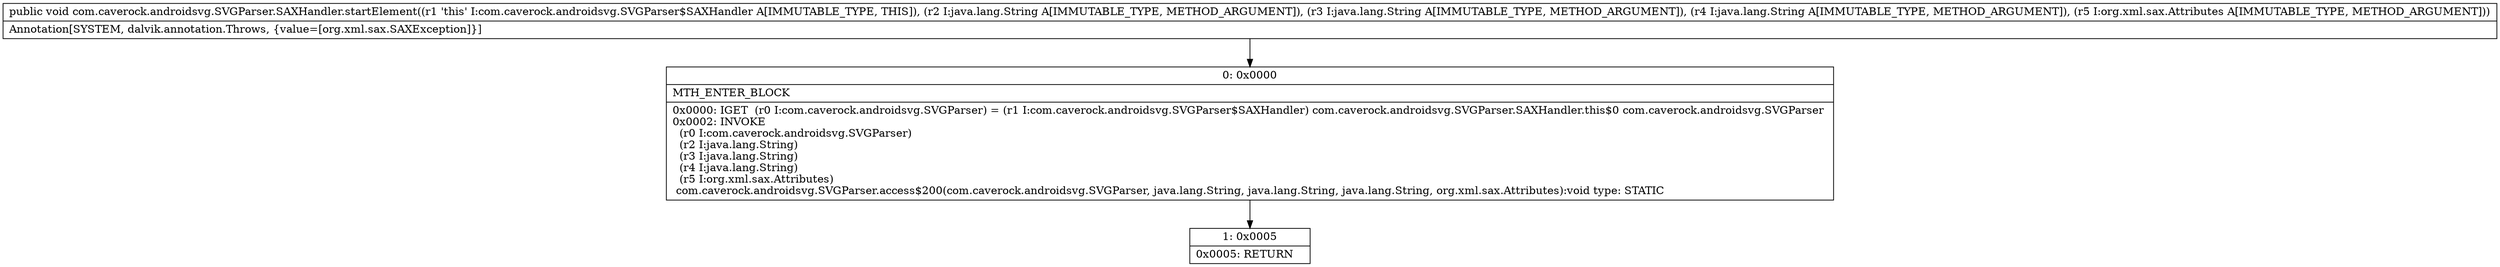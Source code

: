 digraph "CFG forcom.caverock.androidsvg.SVGParser.SAXHandler.startElement(Ljava\/lang\/String;Ljava\/lang\/String;Ljava\/lang\/String;Lorg\/xml\/sax\/Attributes;)V" {
Node_0 [shape=record,label="{0\:\ 0x0000|MTH_ENTER_BLOCK\l|0x0000: IGET  (r0 I:com.caverock.androidsvg.SVGParser) = (r1 I:com.caverock.androidsvg.SVGParser$SAXHandler) com.caverock.androidsvg.SVGParser.SAXHandler.this$0 com.caverock.androidsvg.SVGParser \l0x0002: INVOKE  \l  (r0 I:com.caverock.androidsvg.SVGParser)\l  (r2 I:java.lang.String)\l  (r3 I:java.lang.String)\l  (r4 I:java.lang.String)\l  (r5 I:org.xml.sax.Attributes)\l com.caverock.androidsvg.SVGParser.access$200(com.caverock.androidsvg.SVGParser, java.lang.String, java.lang.String, java.lang.String, org.xml.sax.Attributes):void type: STATIC \l}"];
Node_1 [shape=record,label="{1\:\ 0x0005|0x0005: RETURN   \l}"];
MethodNode[shape=record,label="{public void com.caverock.androidsvg.SVGParser.SAXHandler.startElement((r1 'this' I:com.caverock.androidsvg.SVGParser$SAXHandler A[IMMUTABLE_TYPE, THIS]), (r2 I:java.lang.String A[IMMUTABLE_TYPE, METHOD_ARGUMENT]), (r3 I:java.lang.String A[IMMUTABLE_TYPE, METHOD_ARGUMENT]), (r4 I:java.lang.String A[IMMUTABLE_TYPE, METHOD_ARGUMENT]), (r5 I:org.xml.sax.Attributes A[IMMUTABLE_TYPE, METHOD_ARGUMENT]))  | Annotation[SYSTEM, dalvik.annotation.Throws, \{value=[org.xml.sax.SAXException]\}]\l}"];
MethodNode -> Node_0;
Node_0 -> Node_1;
}

